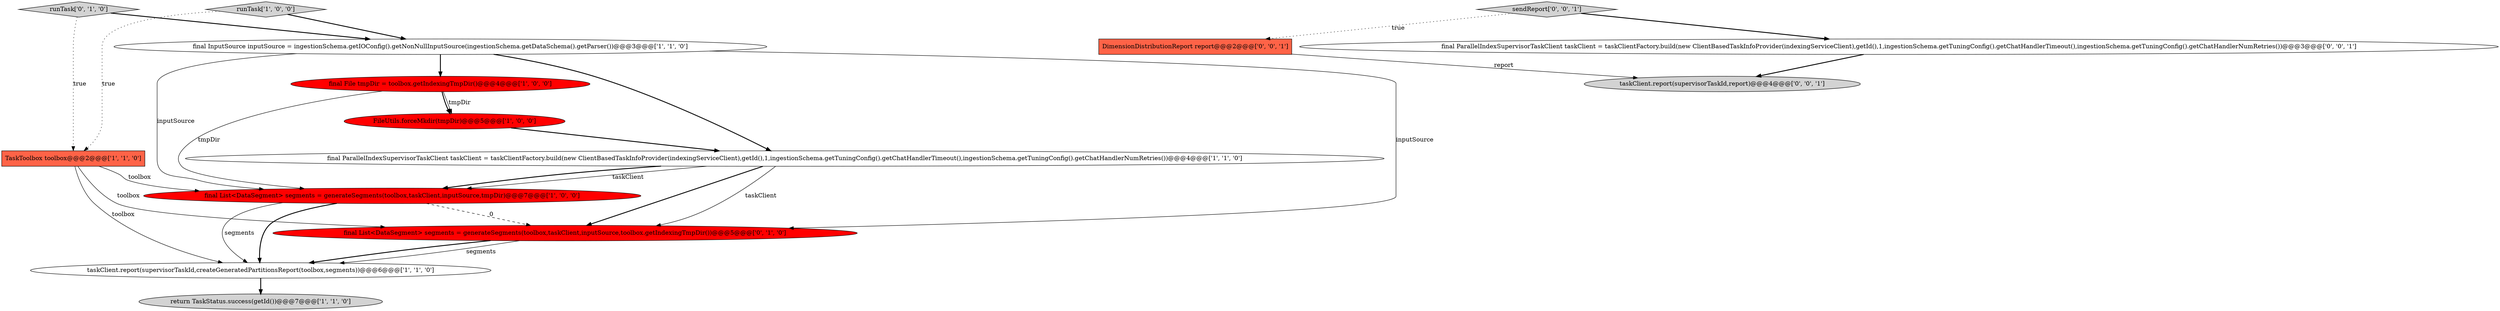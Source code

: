 digraph {
3 [style = filled, label = "return TaskStatus.success(getId())@@@7@@@['1', '1', '0']", fillcolor = lightgray, shape = ellipse image = "AAA0AAABBB1BBB"];
2 [style = filled, label = "final File tmpDir = toolbox.getIndexingTmpDir()@@@4@@@['1', '0', '0']", fillcolor = red, shape = ellipse image = "AAA1AAABBB1BBB"];
8 [style = filled, label = "final List<DataSegment> segments = generateSegments(toolbox,taskClient,inputSource,tmpDir)@@@7@@@['1', '0', '0']", fillcolor = red, shape = ellipse image = "AAA1AAABBB1BBB"];
6 [style = filled, label = "final ParallelIndexSupervisorTaskClient taskClient = taskClientFactory.build(new ClientBasedTaskInfoProvider(indexingServiceClient),getId(),1,ingestionSchema.getTuningConfig().getChatHandlerTimeout(),ingestionSchema.getTuningConfig().getChatHandlerNumRetries())@@@4@@@['1', '1', '0']", fillcolor = white, shape = ellipse image = "AAA0AAABBB1BBB"];
9 [style = filled, label = "final List<DataSegment> segments = generateSegments(toolbox,taskClient,inputSource,toolbox.getIndexingTmpDir())@@@5@@@['0', '1', '0']", fillcolor = red, shape = ellipse image = "AAA1AAABBB2BBB"];
10 [style = filled, label = "runTask['0', '1', '0']", fillcolor = lightgray, shape = diamond image = "AAA0AAABBB2BBB"];
12 [style = filled, label = "DimensionDistributionReport report@@@2@@@['0', '0', '1']", fillcolor = tomato, shape = box image = "AAA0AAABBB3BBB"];
11 [style = filled, label = "sendReport['0', '0', '1']", fillcolor = lightgray, shape = diamond image = "AAA0AAABBB3BBB"];
13 [style = filled, label = "taskClient.report(supervisorTaskId,report)@@@4@@@['0', '0', '1']", fillcolor = lightgray, shape = ellipse image = "AAA0AAABBB3BBB"];
1 [style = filled, label = "taskClient.report(supervisorTaskId,createGeneratedPartitionsReport(toolbox,segments))@@@6@@@['1', '1', '0']", fillcolor = white, shape = ellipse image = "AAA0AAABBB1BBB"];
14 [style = filled, label = "final ParallelIndexSupervisorTaskClient taskClient = taskClientFactory.build(new ClientBasedTaskInfoProvider(indexingServiceClient),getId(),1,ingestionSchema.getTuningConfig().getChatHandlerTimeout(),ingestionSchema.getTuningConfig().getChatHandlerNumRetries())@@@3@@@['0', '0', '1']", fillcolor = white, shape = ellipse image = "AAA0AAABBB3BBB"];
4 [style = filled, label = "FileUtils.forceMkdir(tmpDir)@@@5@@@['1', '0', '0']", fillcolor = red, shape = ellipse image = "AAA1AAABBB1BBB"];
0 [style = filled, label = "runTask['1', '0', '0']", fillcolor = lightgray, shape = diamond image = "AAA0AAABBB1BBB"];
5 [style = filled, label = "final InputSource inputSource = ingestionSchema.getIOConfig().getNonNullInputSource(ingestionSchema.getDataSchema().getParser())@@@3@@@['1', '1', '0']", fillcolor = white, shape = ellipse image = "AAA0AAABBB1BBB"];
7 [style = filled, label = "TaskToolbox toolbox@@@2@@@['1', '1', '0']", fillcolor = tomato, shape = box image = "AAA0AAABBB1BBB"];
5->8 [style = solid, label="inputSource"];
11->14 [style = bold, label=""];
4->6 [style = bold, label=""];
7->1 [style = solid, label="toolbox"];
11->12 [style = dotted, label="true"];
1->3 [style = bold, label=""];
6->8 [style = solid, label="taskClient"];
2->4 [style = solid, label="tmpDir"];
2->8 [style = solid, label="tmpDir"];
12->13 [style = solid, label="report"];
2->4 [style = bold, label=""];
8->1 [style = solid, label="segments"];
5->9 [style = solid, label="inputSource"];
8->9 [style = dashed, label="0"];
8->1 [style = bold, label=""];
5->2 [style = bold, label=""];
7->8 [style = solid, label="toolbox"];
10->5 [style = bold, label=""];
5->6 [style = bold, label=""];
6->9 [style = solid, label="taskClient"];
7->9 [style = solid, label="toolbox"];
6->8 [style = bold, label=""];
9->1 [style = solid, label="segments"];
14->13 [style = bold, label=""];
6->9 [style = bold, label=""];
9->1 [style = bold, label=""];
10->7 [style = dotted, label="true"];
0->7 [style = dotted, label="true"];
0->5 [style = bold, label=""];
}
